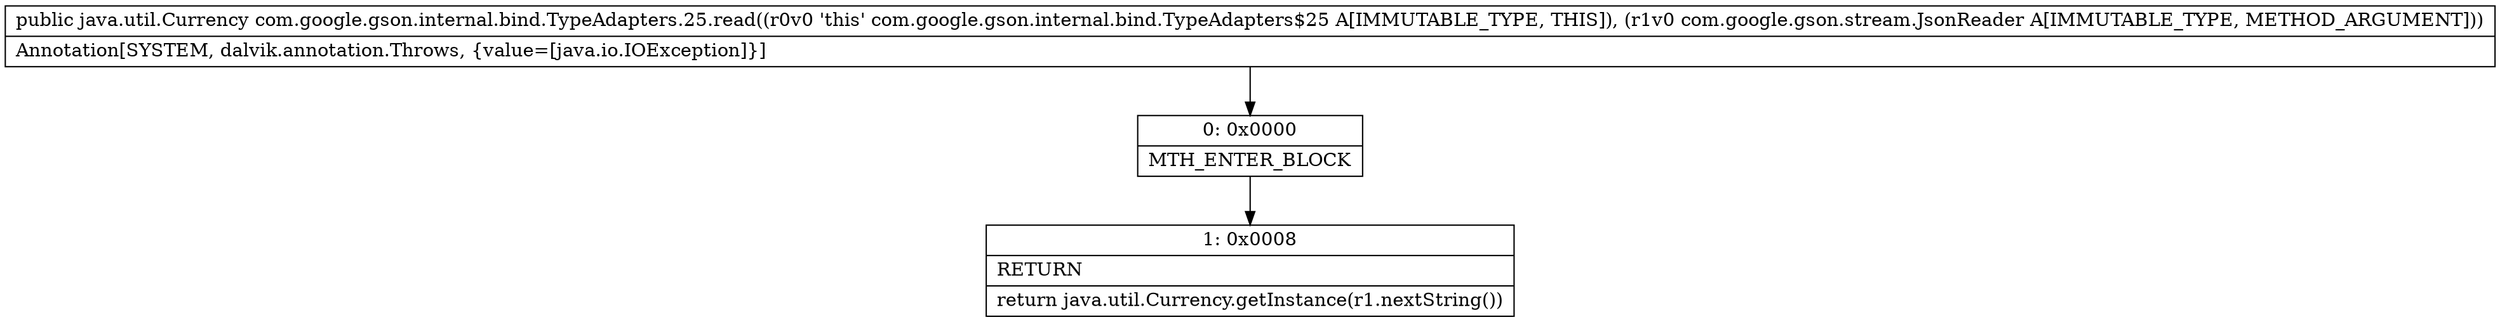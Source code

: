 digraph "CFG forcom.google.gson.internal.bind.TypeAdapters.25.read(Lcom\/google\/gson\/stream\/JsonReader;)Ljava\/util\/Currency;" {
Node_0 [shape=record,label="{0\:\ 0x0000|MTH_ENTER_BLOCK\l}"];
Node_1 [shape=record,label="{1\:\ 0x0008|RETURN\l|return java.util.Currency.getInstance(r1.nextString())\l}"];
MethodNode[shape=record,label="{public java.util.Currency com.google.gson.internal.bind.TypeAdapters.25.read((r0v0 'this' com.google.gson.internal.bind.TypeAdapters$25 A[IMMUTABLE_TYPE, THIS]), (r1v0 com.google.gson.stream.JsonReader A[IMMUTABLE_TYPE, METHOD_ARGUMENT]))  | Annotation[SYSTEM, dalvik.annotation.Throws, \{value=[java.io.IOException]\}]\l}"];
MethodNode -> Node_0;
Node_0 -> Node_1;
}

